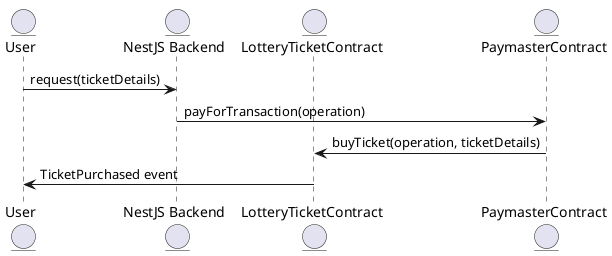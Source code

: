 @startuml
entity "User" as user
entity "NestJS Backend" as backend
entity "LotteryTicketContract" as lottery
entity "PaymasterContract" as paymaster

user -> backend : request(ticketDetails)
backend -> paymaster : payForTransaction(operation)
paymaster -> lottery : buyTicket(operation, ticketDetails)
lottery -> user : TicketPurchased event
@enduml